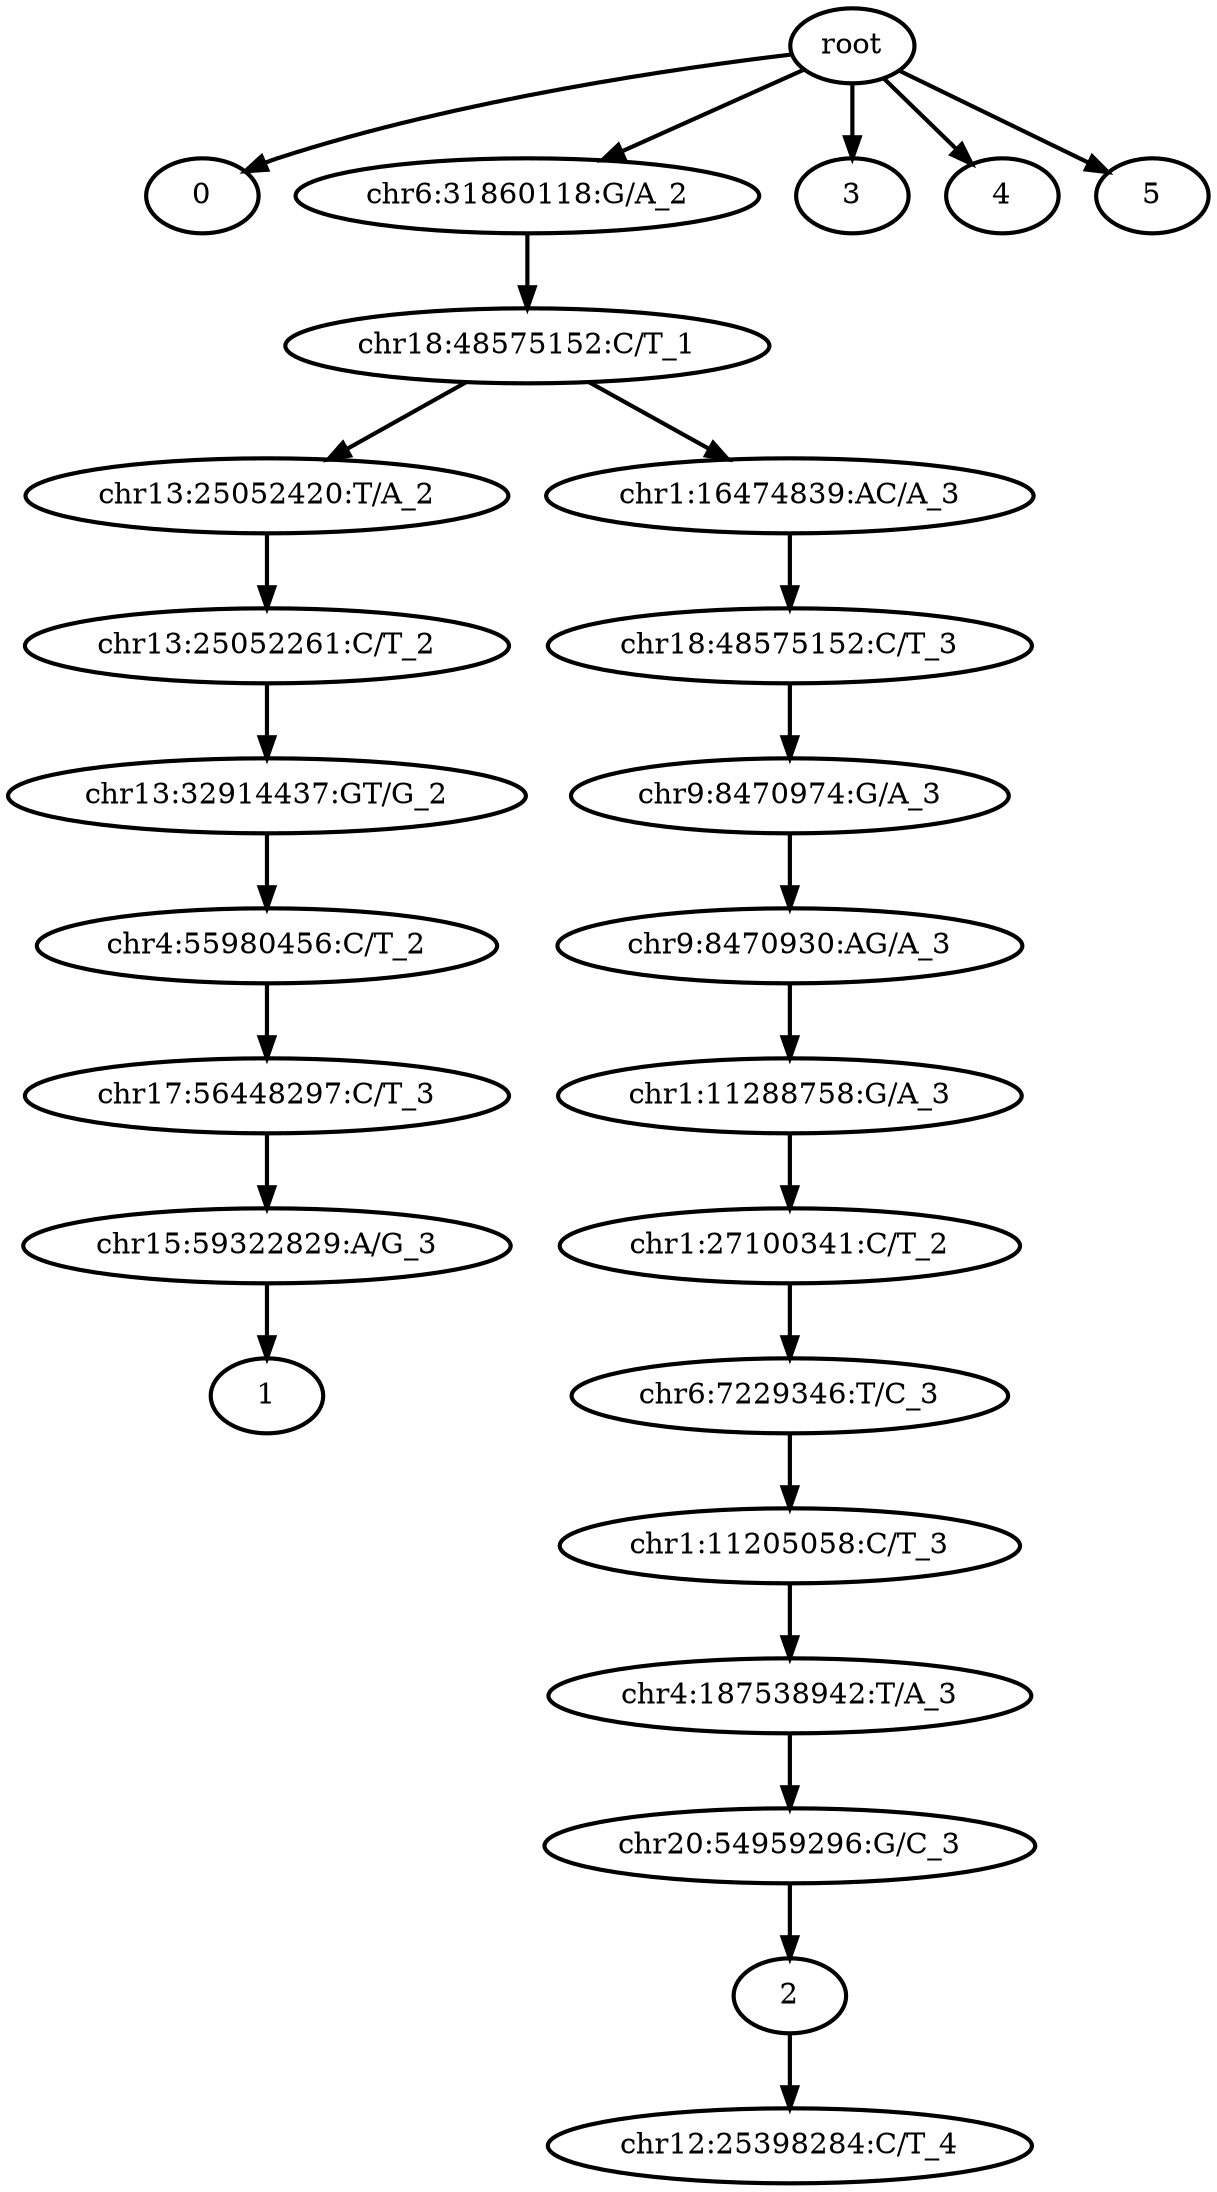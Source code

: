 digraph N {
	overlap="false"
	rankdir="TB"
	0 [label="root", style="bold"];
	1 [label="0", style="bold"];
	2 [label="chr6:31860118:G/A_2", style="bold"];
	3 [label="chr18:48575152:C/T_1", style="bold"];
	4 [label="chr13:25052420:T/A_2", style="bold"];
	5 [label="chr13:25052261:C/T_2", style="bold"];
	6 [label="chr13:32914437:GT/G_2", style="bold"];
	7 [label="chr4:55980456:C/T_2", style="bold"];
	8 [label="chr17:56448297:C/T_3", style="bold"];
	9 [label="chr15:59322829:A/G_3", style="bold"];
	10 [label="1", style="bold"];
	11 [label="chr1:16474839:AC/A_3", style="bold"];
	12 [label="chr18:48575152:C/T_3", style="bold"];
	13 [label="chr9:8470974:G/A_3", style="bold"];
	14 [label="chr9:8470930:AG/A_3", style="bold"];
	15 [label="chr1:11288758:G/A_3", style="bold"];
	16 [label="chr1:27100341:C/T_2", style="bold"];
	17 [label="chr6:7229346:T/C_3", style="bold"];
	18 [label="chr1:11205058:C/T_3", style="bold"];
	19 [label="chr4:187538942:T/A_3", style="bold"];
	20 [label="chr20:54959296:G/C_3", style="bold"];
	21 [label="2", style="bold"];
	22 [label="3", style="bold"];
	23 [label="4", style="bold"];
	24 [label="5", style="bold"];
	25 [label="chr12:25398284:C/T_4", style="bold"];
	0 -> 1 [style="bold"];
	0 -> 2 [style="bold"];
	0 -> 22 [style="bold"];
	0 -> 23 [style="bold"];
	0 -> 24 [style="bold"];
	2 -> 3 [style="bold"];
	3 -> 4 [style="bold"];
	3 -> 11 [style="bold"];
	4 -> 5 [style="bold"];
	5 -> 6 [style="bold"];
	6 -> 7 [style="bold"];
	7 -> 8 [style="bold"];
	8 -> 9 [style="bold"];
	9 -> 10 [style="bold"];
	11 -> 12 [style="bold"];
	12 -> 13 [style="bold"];
	13 -> 14 [style="bold"];
	14 -> 15 [style="bold"];
	15 -> 16 [style="bold"];
	16 -> 17 [style="bold"];
	17 -> 18 [style="bold"];
	18 -> 19 [style="bold"];
	19 -> 20 [style="bold"];
	20 -> 21 [style="bold"];
	21 -> 25 [style="bold"];
}